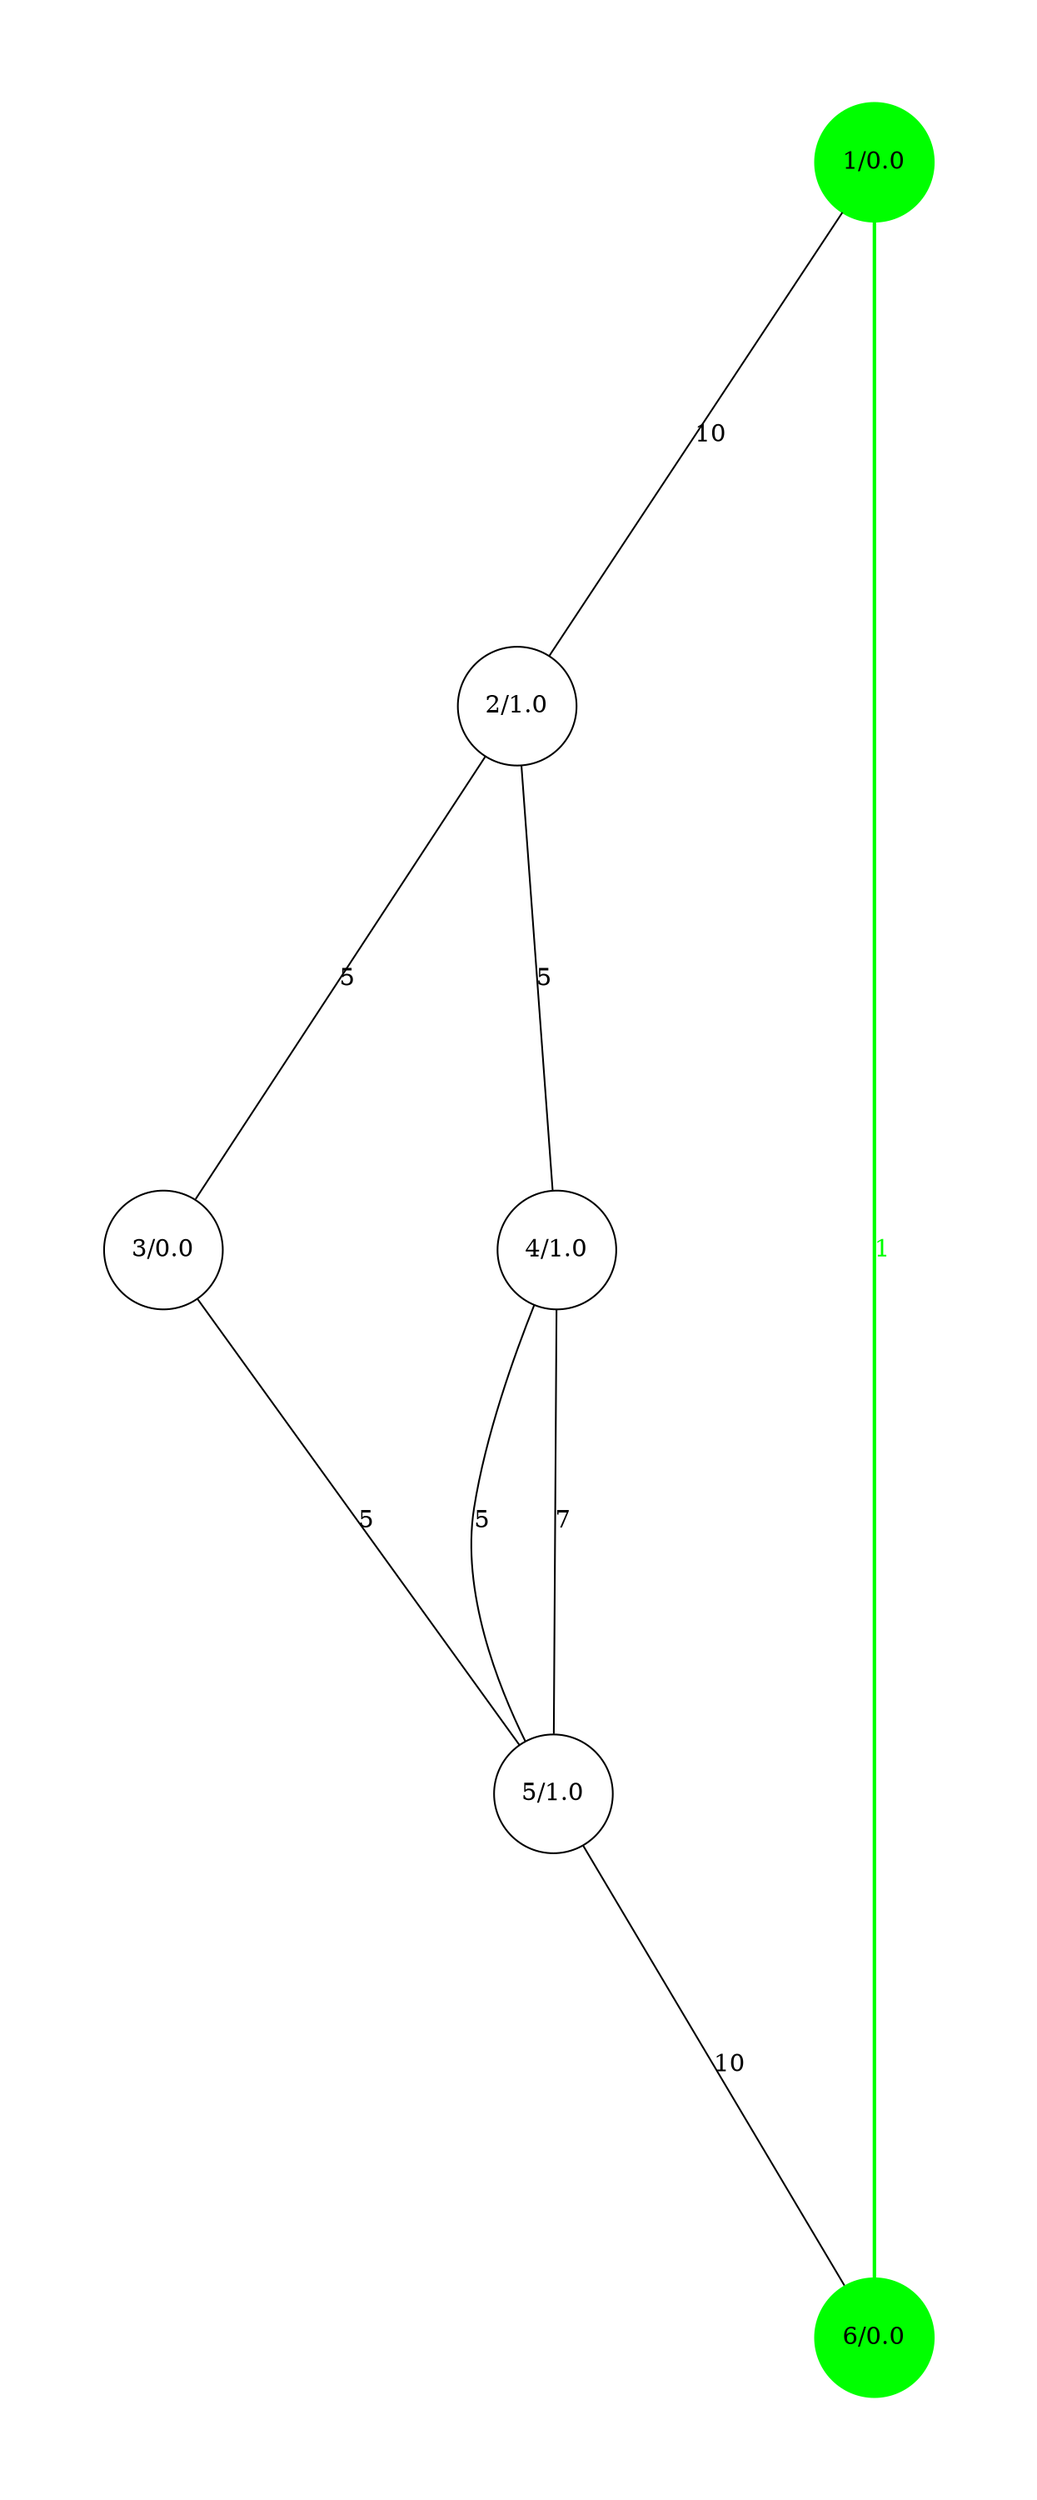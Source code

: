 graph G {
ratio=expand;
overlap=false;
size="20,20!";
1 [status=on, style=filled, weight=0, color=green, Country="United States", id=1, pos="-74,40!", Longitude="-74.00597", label="1/0.0", shape=circle, Latitude="40.71427", type=green, betweeness="0.0"];
2 [status=on, style="", weight=0, color="", Country="United States", id=2, pos="-87,41!", Longitude="-87.65005", label="2/1.0", shape=circle, Latitude="41.85003", type=normal, betweeness="1.0"];
3 [status=on, style="", weight=0, color="", Country="United States", pos="-77,38!", Longitude="-77.03637", label="3/0.0", betweeness="0.0", shape=circle, Internal=1, Latitude="38.89511", type=normal, id=3];
4 [status=on, style="", weight=0, color="", Country="United States", pos="-122,47!", Longitude="-122.33207", label="4/1.0", betweeness="1.0", shape=circle, Internal=1, Latitude="47.60621", type=normal, id=4];
5 [status=on, style="", weight=0, color="", Country="United States", pos="-122,37!", Longitude="-122.03635", label="5/1.0", betweeness="1.0", shape=circle, Internal=1, Latitude="37.36883", type=normal, id=5];
6 [status=on, style=filled, weight=0, color=green, Country="United States", pos="-118,34!", Longitude="-118.24368", label="6/0.0", betweeness="0.0", shape=circle, Internal=1, Latitude="34.05223", type=green, id=6];
1 -- 2  [LinkType="OC-192", status=on, capacity=10, weight="0.01", color=black, LinkNote=c, label=10, LinkLabel="OC-192c", key=0, type=normal];
1 -- 6  [splitted_edge=False, style=bold, key=0, demand=1, color=green, fontcolor=green, type=green, root_edge="(1, 6)", label=1];
2 -- 3  [LinkType="OC-192", status=on, capacity=5, weight="0.02", color=black, LinkNote=c, label=5, LinkLabel="OC-192c", key=0, type=normal];
2 -- 4  [LinkType="OC-192", status=on, capacity=5, weight="0.02", color=black, LinkNote=c, label=5, LinkLabel="OC-192c", key=0, type=normal];
3 -- 5  [LinkType="OC-192", status=on, capacity=5, weight="0.02", color=black, LinkNote=c, label=5, LinkLabel="OC-192c", key=0, type=normal];
4 -- 5  [LinkType="OC-192", status=on, capacity=5, weight="0.02", color=black, LinkNote=c, label=5, LinkLabel="OC-192c", key=0, type=normal];
4 -- 5  [LinkType="OC-192", status=on, capacity=7, weight="0.0142857142857", color=black, LinkNote=c, label=7, LinkLabel="OC-192c", key=1, type=normal];
5 -- 6  [LinkType="OC-192", status=on, capacity=10, weight="0.01", color=black, LinkNote=c, label=10, LinkLabel="OC-192c", key=0, type=normal];
}
